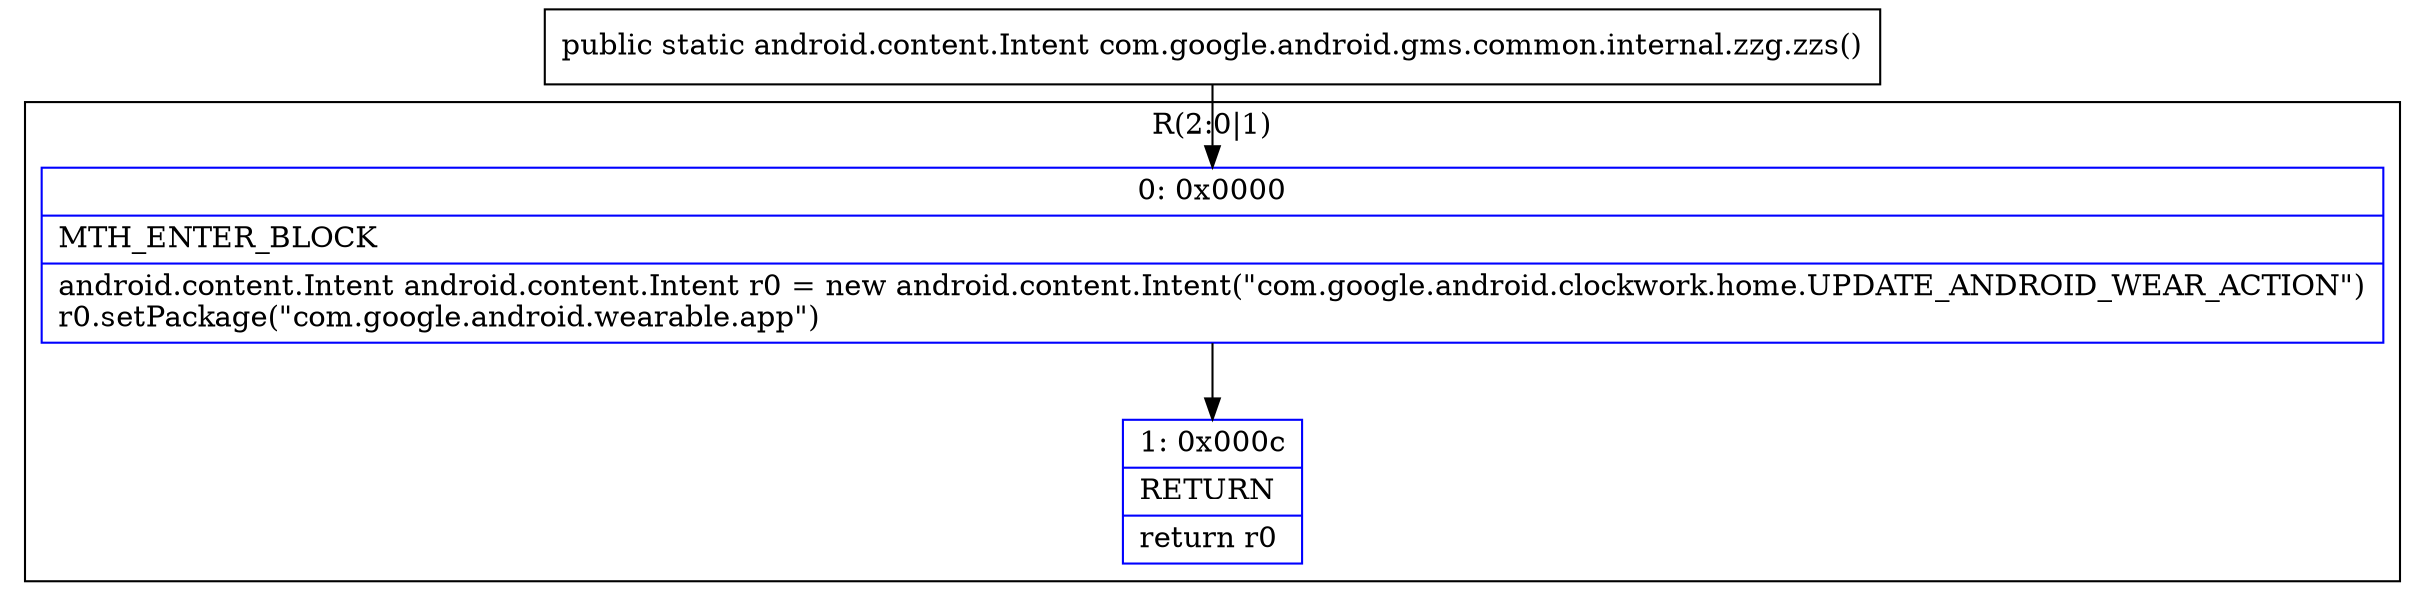 digraph "CFG forcom.google.android.gms.common.internal.zzg.zzs()Landroid\/content\/Intent;" {
subgraph cluster_Region_906354796 {
label = "R(2:0|1)";
node [shape=record,color=blue];
Node_0 [shape=record,label="{0\:\ 0x0000|MTH_ENTER_BLOCK\l|android.content.Intent android.content.Intent r0 = new android.content.Intent(\"com.google.android.clockwork.home.UPDATE_ANDROID_WEAR_ACTION\")\lr0.setPackage(\"com.google.android.wearable.app\")\l}"];
Node_1 [shape=record,label="{1\:\ 0x000c|RETURN\l|return r0\l}"];
}
MethodNode[shape=record,label="{public static android.content.Intent com.google.android.gms.common.internal.zzg.zzs() }"];
MethodNode -> Node_0;
Node_0 -> Node_1;
}

